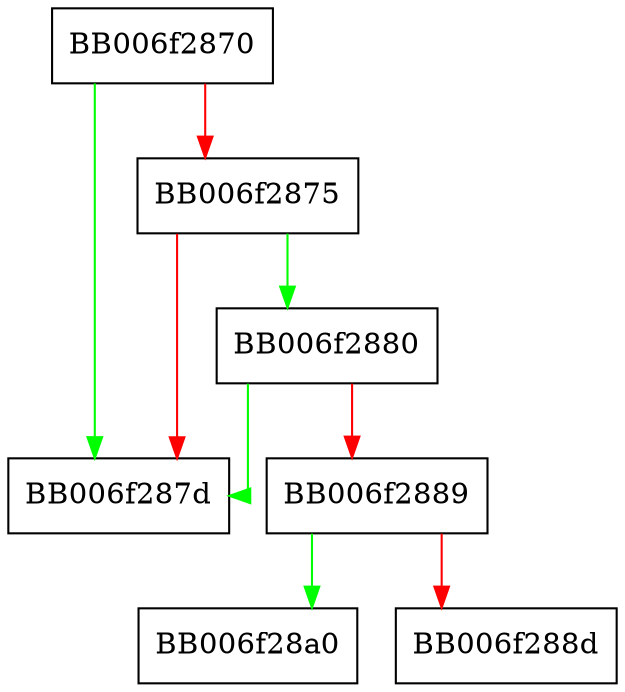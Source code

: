 digraph rsa_digest_sign_update {
  node [shape="box"];
  graph [splines=ortho];
  BB006f2870 -> BB006f287d [color="green"];
  BB006f2870 -> BB006f2875 [color="red"];
  BB006f2875 -> BB006f2880 [color="green"];
  BB006f2875 -> BB006f287d [color="red"];
  BB006f2880 -> BB006f287d [color="green"];
  BB006f2880 -> BB006f2889 [color="red"];
  BB006f2889 -> BB006f28a0 [color="green"];
  BB006f2889 -> BB006f288d [color="red"];
}